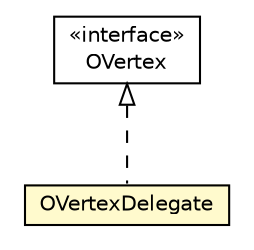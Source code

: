 #!/usr/local/bin/dot
#
# Class diagram 
# Generated by UMLGraph version R5_6-24-gf6e263 (http://www.umlgraph.org/)
#

digraph G {
	edge [fontname="Helvetica",fontsize=10,labelfontname="Helvetica",labelfontsize=10];
	node [fontname="Helvetica",fontsize=10,shape=plaintext];
	nodesep=0.25;
	ranksep=0.5;
	// com.orientechnologies.orient.core.record.OVertex
	c7844640 [label=<<table title="com.orientechnologies.orient.core.record.OVertex" border="0" cellborder="1" cellspacing="0" cellpadding="2" port="p" href="../OVertex.html">
		<tr><td><table border="0" cellspacing="0" cellpadding="1">
<tr><td align="center" balign="center"> &#171;interface&#187; </td></tr>
<tr><td align="center" balign="center"> OVertex </td></tr>
		</table></td></tr>
		</table>>, URL="../OVertex.html", fontname="Helvetica", fontcolor="black", fontsize=10.0];
	// com.orientechnologies.orient.core.record.impl.OVertexDelegate
	c7844665 [label=<<table title="com.orientechnologies.orient.core.record.impl.OVertexDelegate" border="0" cellborder="1" cellspacing="0" cellpadding="2" port="p" bgcolor="lemonChiffon" href="./OVertexDelegate.html">
		<tr><td><table border="0" cellspacing="0" cellpadding="1">
<tr><td align="center" balign="center"> OVertexDelegate </td></tr>
		</table></td></tr>
		</table>>, URL="./OVertexDelegate.html", fontname="Helvetica", fontcolor="black", fontsize=10.0];
	//com.orientechnologies.orient.core.record.impl.OVertexDelegate implements com.orientechnologies.orient.core.record.OVertex
	c7844640:p -> c7844665:p [dir=back,arrowtail=empty,style=dashed];
}

